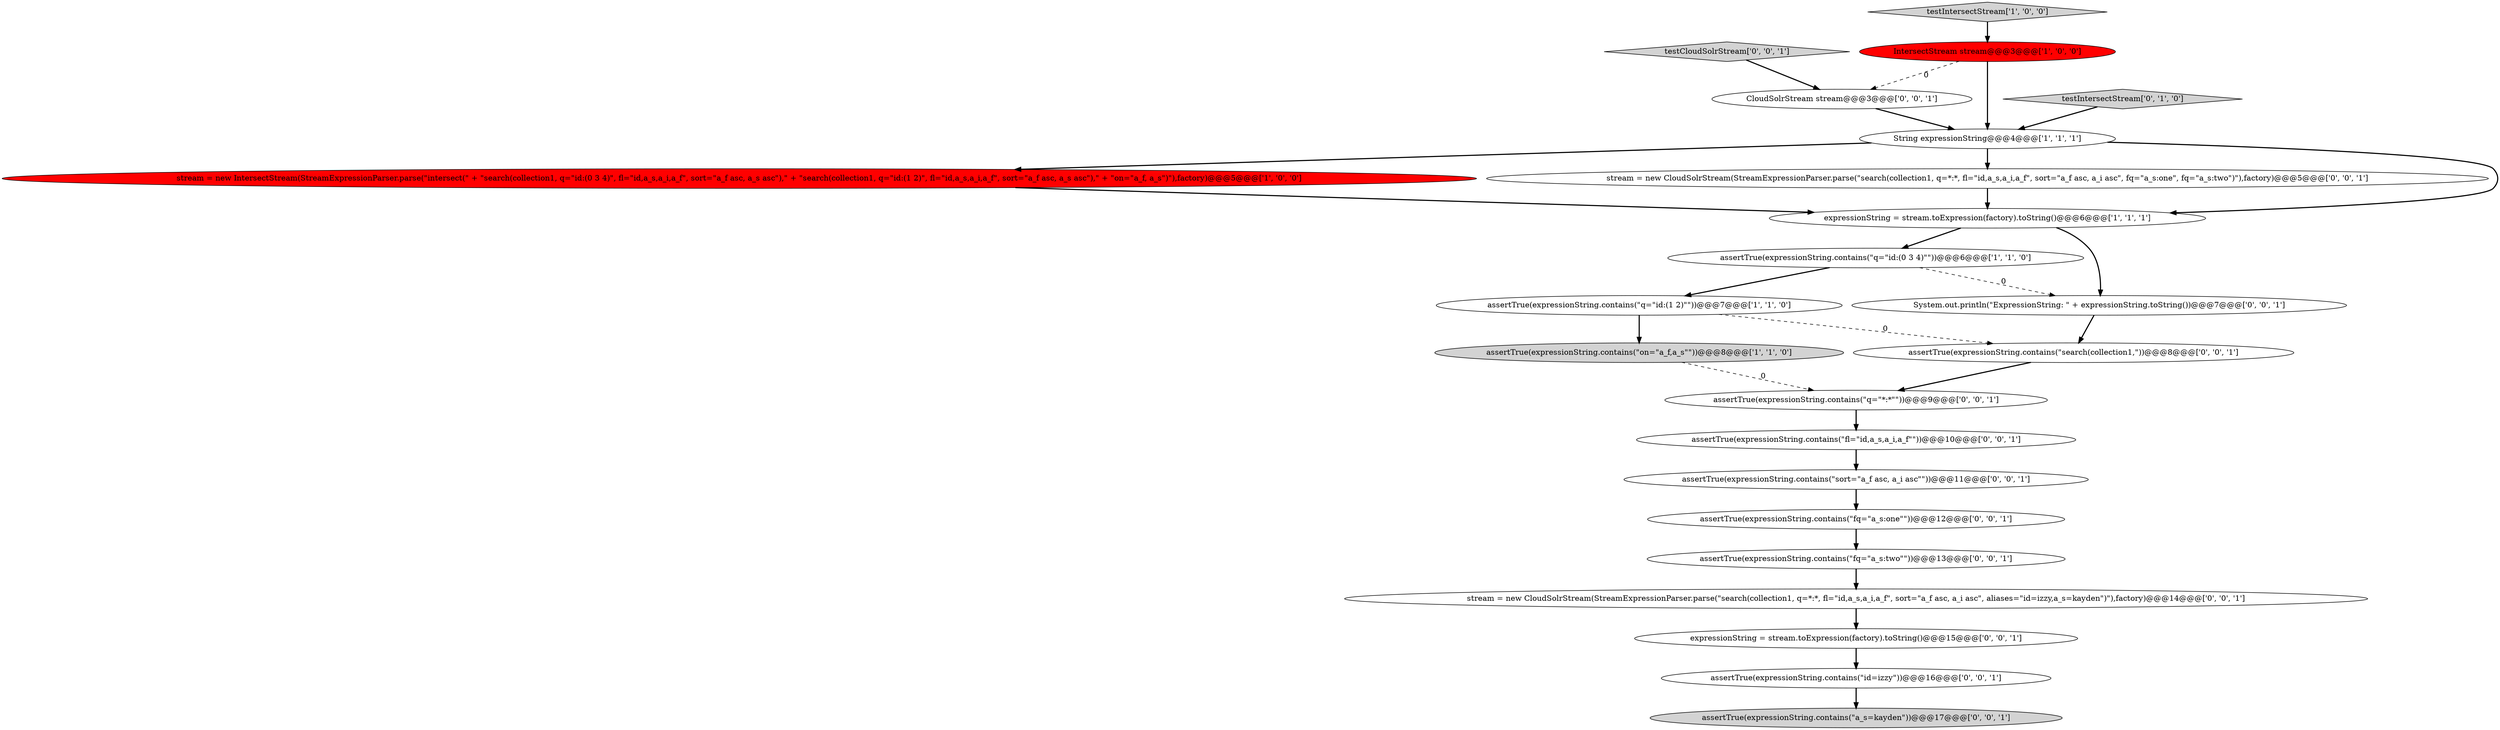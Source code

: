 digraph {
19 [style = filled, label = "assertTrue(expressionString.contains(\"fl=\"id,a_s,a_i,a_f\"\"))@@@10@@@['0', '0', '1']", fillcolor = white, shape = ellipse image = "AAA0AAABBB3BBB"];
3 [style = filled, label = "String expressionString@@@4@@@['1', '1', '1']", fillcolor = white, shape = ellipse image = "AAA0AAABBB1BBB"];
9 [style = filled, label = "assertTrue(expressionString.contains(\"a_s=kayden\"))@@@17@@@['0', '0', '1']", fillcolor = lightgray, shape = ellipse image = "AAA0AAABBB3BBB"];
16 [style = filled, label = "assertTrue(expressionString.contains(\"fq=\"a_s:one\"\"))@@@12@@@['0', '0', '1']", fillcolor = white, shape = ellipse image = "AAA0AAABBB3BBB"];
15 [style = filled, label = "assertTrue(expressionString.contains(\"fq=\"a_s:two\"\"))@@@13@@@['0', '0', '1']", fillcolor = white, shape = ellipse image = "AAA0AAABBB3BBB"];
22 [style = filled, label = "assertTrue(expressionString.contains(\"q=\"*:*\"\"))@@@9@@@['0', '0', '1']", fillcolor = white, shape = ellipse image = "AAA0AAABBB3BBB"];
18 [style = filled, label = "stream = new CloudSolrStream(StreamExpressionParser.parse(\"search(collection1, q=*:*, fl=\"id,a_s,a_i,a_f\", sort=\"a_f asc, a_i asc\", aliases=\"id=izzy,a_s=kayden\")\"),factory)@@@14@@@['0', '0', '1']", fillcolor = white, shape = ellipse image = "AAA0AAABBB3BBB"];
4 [style = filled, label = "IntersectStream stream@@@3@@@['1', '0', '0']", fillcolor = red, shape = ellipse image = "AAA1AAABBB1BBB"];
8 [style = filled, label = "testIntersectStream['0', '1', '0']", fillcolor = lightgray, shape = diamond image = "AAA0AAABBB2BBB"];
1 [style = filled, label = "testIntersectStream['1', '0', '0']", fillcolor = lightgray, shape = diamond image = "AAA0AAABBB1BBB"];
10 [style = filled, label = "assertTrue(expressionString.contains(\"sort=\"a_f asc, a_i asc\"\"))@@@11@@@['0', '0', '1']", fillcolor = white, shape = ellipse image = "AAA0AAABBB3BBB"];
0 [style = filled, label = "stream = new IntersectStream(StreamExpressionParser.parse(\"intersect(\" + \"search(collection1, q=\"id:(0 3 4)\", fl=\"id,a_s,a_i,a_f\", sort=\"a_f asc, a_s asc\"),\" + \"search(collection1, q=\"id:(1 2)\", fl=\"id,a_s,a_i,a_f\", sort=\"a_f asc, a_s asc\"),\" + \"on=\"a_f, a_s\")\"),factory)@@@5@@@['1', '0', '0']", fillcolor = red, shape = ellipse image = "AAA1AAABBB1BBB"];
20 [style = filled, label = "stream = new CloudSolrStream(StreamExpressionParser.parse(\"search(collection1, q=*:*, fl=\"id,a_s,a_i,a_f\", sort=\"a_f asc, a_i asc\", fq=\"a_s:one\", fq=\"a_s:two\")\"),factory)@@@5@@@['0', '0', '1']", fillcolor = white, shape = ellipse image = "AAA0AAABBB3BBB"];
2 [style = filled, label = "assertTrue(expressionString.contains(\"q=\"id:(1 2)\"\"))@@@7@@@['1', '1', '0']", fillcolor = white, shape = ellipse image = "AAA0AAABBB1BBB"];
6 [style = filled, label = "expressionString = stream.toExpression(factory).toString()@@@6@@@['1', '1', '1']", fillcolor = white, shape = ellipse image = "AAA0AAABBB1BBB"];
5 [style = filled, label = "assertTrue(expressionString.contains(\"on=\"a_f,a_s\"\"))@@@8@@@['1', '1', '0']", fillcolor = lightgray, shape = ellipse image = "AAA0AAABBB1BBB"];
11 [style = filled, label = "assertTrue(expressionString.contains(\"id=izzy\"))@@@16@@@['0', '0', '1']", fillcolor = white, shape = ellipse image = "AAA0AAABBB3BBB"];
13 [style = filled, label = "assertTrue(expressionString.contains(\"search(collection1,\"))@@@8@@@['0', '0', '1']", fillcolor = white, shape = ellipse image = "AAA0AAABBB3BBB"];
21 [style = filled, label = "testCloudSolrStream['0', '0', '1']", fillcolor = lightgray, shape = diamond image = "AAA0AAABBB3BBB"];
14 [style = filled, label = "CloudSolrStream stream@@@3@@@['0', '0', '1']", fillcolor = white, shape = ellipse image = "AAA0AAABBB3BBB"];
7 [style = filled, label = "assertTrue(expressionString.contains(\"q=\"id:(0 3 4)\"\"))@@@6@@@['1', '1', '0']", fillcolor = white, shape = ellipse image = "AAA0AAABBB1BBB"];
17 [style = filled, label = "expressionString = stream.toExpression(factory).toString()@@@15@@@['0', '0', '1']", fillcolor = white, shape = ellipse image = "AAA0AAABBB3BBB"];
12 [style = filled, label = "System.out.println(\"ExpressionString: \" + expressionString.toString())@@@7@@@['0', '0', '1']", fillcolor = white, shape = ellipse image = "AAA0AAABBB3BBB"];
14->3 [style = bold, label=""];
16->15 [style = bold, label=""];
4->3 [style = bold, label=""];
1->4 [style = bold, label=""];
22->19 [style = bold, label=""];
0->6 [style = bold, label=""];
8->3 [style = bold, label=""];
18->17 [style = bold, label=""];
3->6 [style = bold, label=""];
19->10 [style = bold, label=""];
20->6 [style = bold, label=""];
11->9 [style = bold, label=""];
15->18 [style = bold, label=""];
3->0 [style = bold, label=""];
12->13 [style = bold, label=""];
3->20 [style = bold, label=""];
10->16 [style = bold, label=""];
7->2 [style = bold, label=""];
2->13 [style = dashed, label="0"];
7->12 [style = dashed, label="0"];
4->14 [style = dashed, label="0"];
5->22 [style = dashed, label="0"];
13->22 [style = bold, label=""];
6->7 [style = bold, label=""];
2->5 [style = bold, label=""];
21->14 [style = bold, label=""];
17->11 [style = bold, label=""];
6->12 [style = bold, label=""];
}
